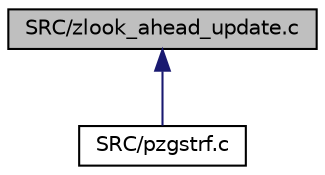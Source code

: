 digraph "SRC/zlook_ahead_update.c"
{
 // LATEX_PDF_SIZE
  edge [fontname="Helvetica",fontsize="10",labelfontname="Helvetica",labelfontsize="10"];
  node [fontname="Helvetica",fontsize="10",shape=record];
  Node1 [label="SRC/zlook_ahead_update.c",height=0.2,width=0.4,color="black", fillcolor="grey75", style="filled", fontcolor="black",tooltip=" "];
  Node1 -> Node2 [dir="back",color="midnightblue",fontsize="10",style="solid",fontname="Helvetica"];
  Node2 [label="SRC/pzgstrf.c",height=0.2,width=0.4,color="black", fillcolor="white", style="filled",URL="$pzgstrf_8c.html",tooltip="Performs LU factorization in parallel."];
}
